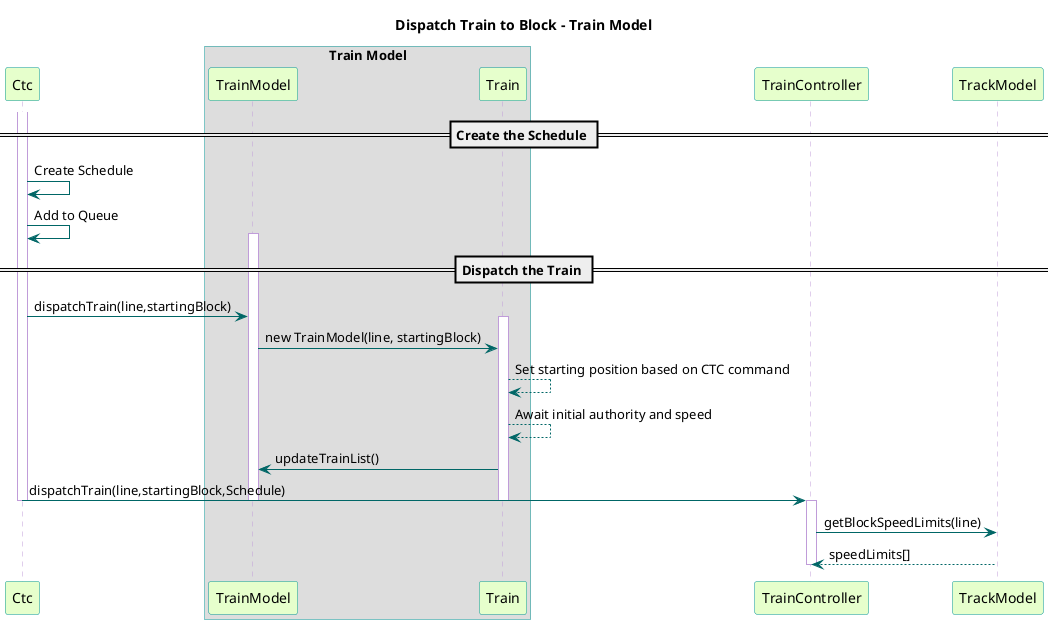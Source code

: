 @startuml

title Dispatch Train to Block - Train Model

skinparam sequence {
  BackgroundColor transparent
  ParticipantBackgroundColor #e6ffcc
  ParticipantBorderColor 	#049595
  PackageBorderCOlor  #049595
  BoxBorderColor #049595
  ArrowColor #006666
  LifeLineBorderColor #c09cd9
}

participant Ctc
box "Train Model"
participant TrainModel
participant Train
end box
participant TrainController
participant TrackModel

== Create the Schedule ==
activate Ctc
Ctc -> Ctc : Create Schedule
Ctc -> Ctc : Add to Queue
== Dispatch the Train ==
activate TrainModel
Ctc -> TrainModel : dispatchTrain(line,startingBlock)
activate Train
TrainModel -> Train : new TrainModel(line, startingBlock)
Train --> Train : Set starting position based on CTC command
Train --> Train : Await initial authority and speed
Train -> TrainModel : updateTrainList()
Ctc -> TrainController : dispatchTrain(line,startingBlock,Schedule)
deactivate Ctc

activate TrainController
deactivate Train
deactivate TrainModel
TrainController -> TrackModel : getBlockSpeedLimits(line)
TrackModel --> TrainController : speedLimits[]
deactivate TrainController

@enduml
